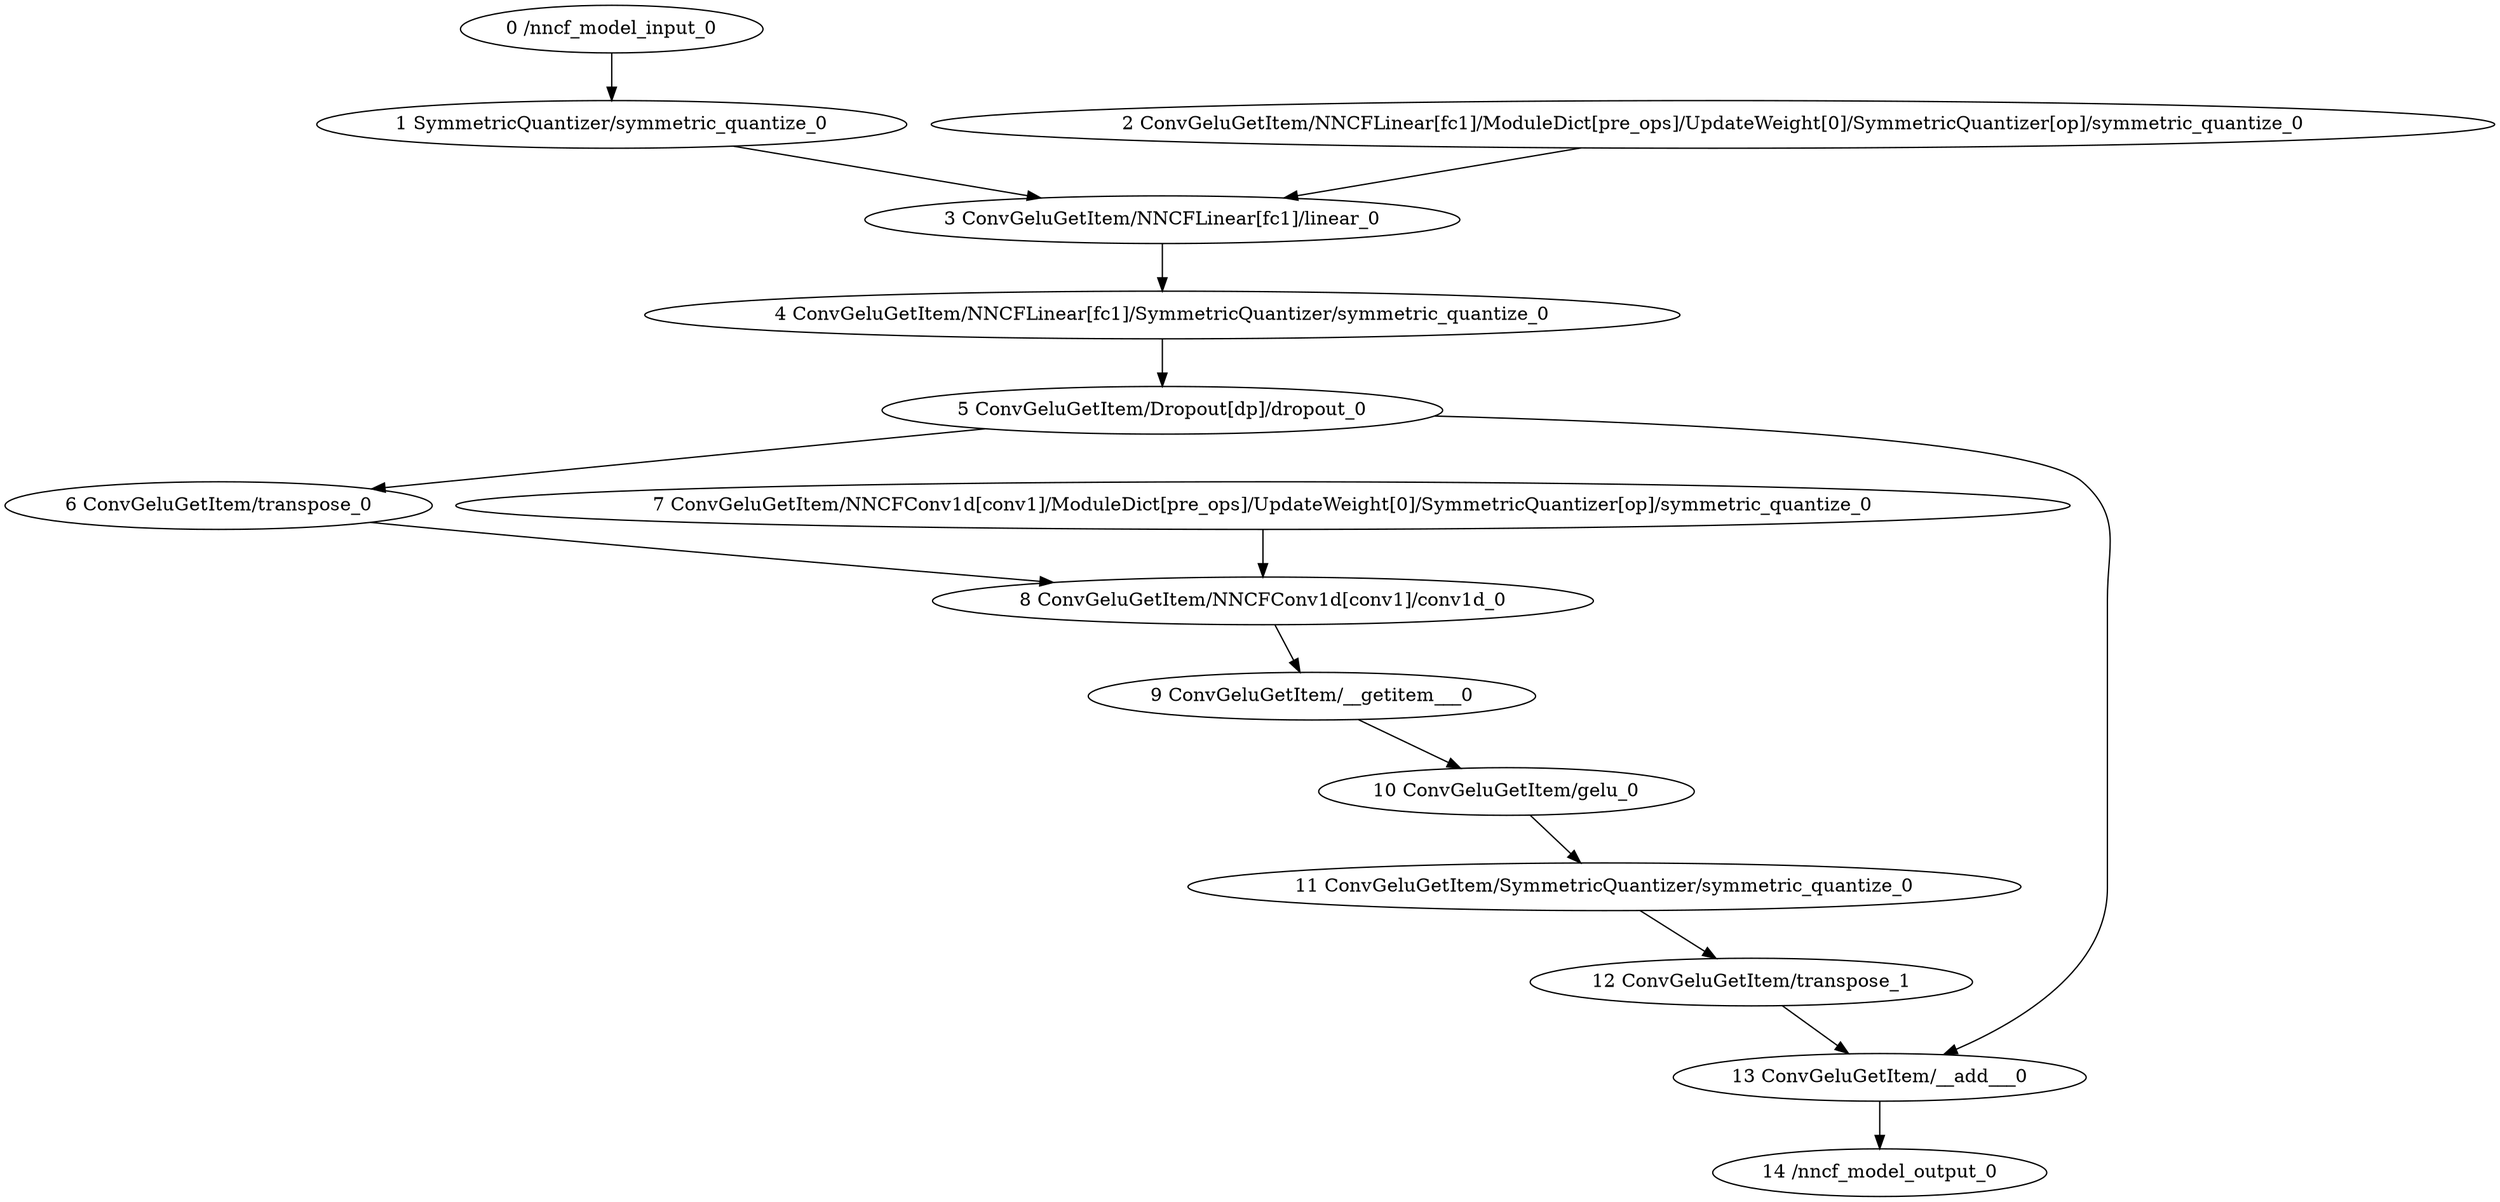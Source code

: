 strict digraph  {
"0 /nncf_model_input_0" [id=0, type=nncf_model_input];
"1 SymmetricQuantizer/symmetric_quantize_0" [id=1, type=symmetric_quantize];
"2 ConvGeluGetItem/NNCFLinear[fc1]/ModuleDict[pre_ops]/UpdateWeight[0]/SymmetricQuantizer[op]/symmetric_quantize_0" [id=2, type=symmetric_quantize];
"3 ConvGeluGetItem/NNCFLinear[fc1]/linear_0" [id=3, type=linear];
"4 ConvGeluGetItem/NNCFLinear[fc1]/SymmetricQuantizer/symmetric_quantize_0" [id=4, type=symmetric_quantize];
"5 ConvGeluGetItem/Dropout[dp]/dropout_0" [id=5, type=dropout];
"6 ConvGeluGetItem/transpose_0" [id=6, type=transpose];
"7 ConvGeluGetItem/NNCFConv1d[conv1]/ModuleDict[pre_ops]/UpdateWeight[0]/SymmetricQuantizer[op]/symmetric_quantize_0" [id=7, type=symmetric_quantize];
"8 ConvGeluGetItem/NNCFConv1d[conv1]/conv1d_0" [id=8, type=conv1d];
"9 ConvGeluGetItem/__getitem___0" [id=9, type=__getitem__];
"10 ConvGeluGetItem/gelu_0" [id=10, type=gelu];
"11 ConvGeluGetItem/SymmetricQuantizer/symmetric_quantize_0" [id=11, type=symmetric_quantize];
"12 ConvGeluGetItem/transpose_1" [id=12, type=transpose];
"13 ConvGeluGetItem/__add___0" [id=13, type=__add__];
"14 /nncf_model_output_0" [id=14, type=nncf_model_output];
"0 /nncf_model_input_0" -> "1 SymmetricQuantizer/symmetric_quantize_0";
"1 SymmetricQuantizer/symmetric_quantize_0" -> "3 ConvGeluGetItem/NNCFLinear[fc1]/linear_0";
"2 ConvGeluGetItem/NNCFLinear[fc1]/ModuleDict[pre_ops]/UpdateWeight[0]/SymmetricQuantizer[op]/symmetric_quantize_0" -> "3 ConvGeluGetItem/NNCFLinear[fc1]/linear_0";
"3 ConvGeluGetItem/NNCFLinear[fc1]/linear_0" -> "4 ConvGeluGetItem/NNCFLinear[fc1]/SymmetricQuantizer/symmetric_quantize_0";
"4 ConvGeluGetItem/NNCFLinear[fc1]/SymmetricQuantizer/symmetric_quantize_0" -> "5 ConvGeluGetItem/Dropout[dp]/dropout_0";
"5 ConvGeluGetItem/Dropout[dp]/dropout_0" -> "6 ConvGeluGetItem/transpose_0";
"5 ConvGeluGetItem/Dropout[dp]/dropout_0" -> "13 ConvGeluGetItem/__add___0";
"6 ConvGeluGetItem/transpose_0" -> "8 ConvGeluGetItem/NNCFConv1d[conv1]/conv1d_0";
"7 ConvGeluGetItem/NNCFConv1d[conv1]/ModuleDict[pre_ops]/UpdateWeight[0]/SymmetricQuantizer[op]/symmetric_quantize_0" -> "8 ConvGeluGetItem/NNCFConv1d[conv1]/conv1d_0";
"8 ConvGeluGetItem/NNCFConv1d[conv1]/conv1d_0" -> "9 ConvGeluGetItem/__getitem___0";
"9 ConvGeluGetItem/__getitem___0" -> "10 ConvGeluGetItem/gelu_0";
"10 ConvGeluGetItem/gelu_0" -> "11 ConvGeluGetItem/SymmetricQuantizer/symmetric_quantize_0";
"11 ConvGeluGetItem/SymmetricQuantizer/symmetric_quantize_0" -> "12 ConvGeluGetItem/transpose_1";
"12 ConvGeluGetItem/transpose_1" -> "13 ConvGeluGetItem/__add___0";
"13 ConvGeluGetItem/__add___0" -> "14 /nncf_model_output_0";
}
